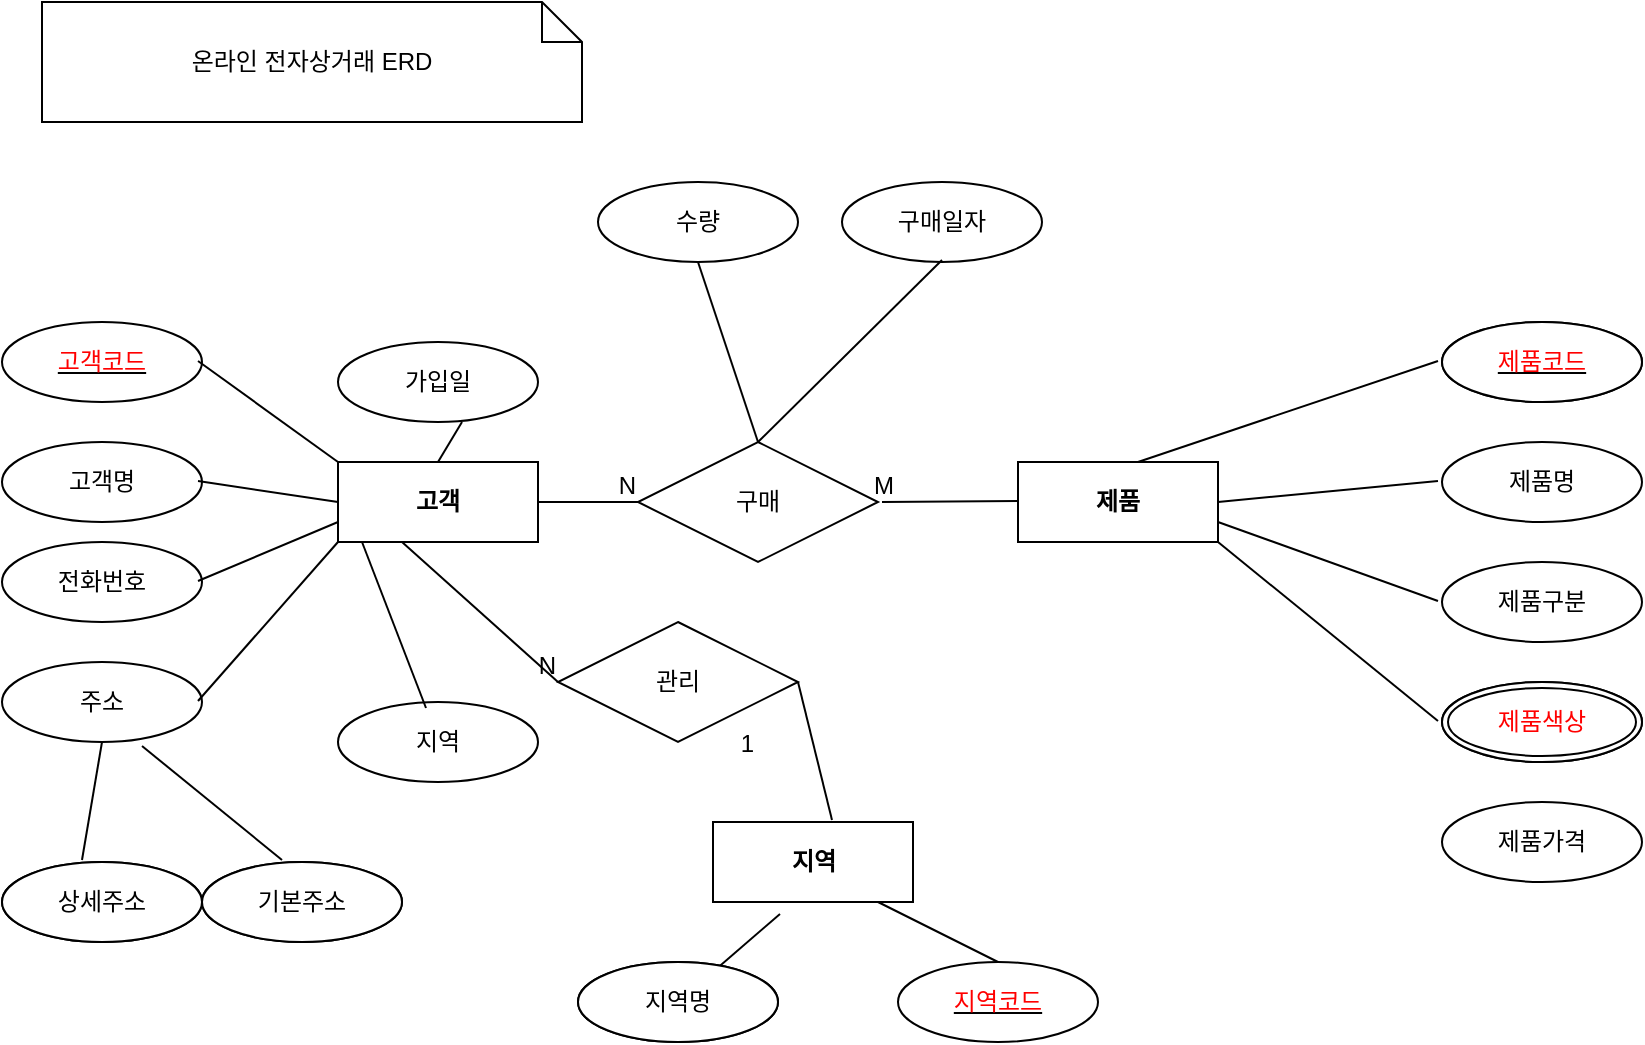 <mxfile version="22.1.15" type="github">
  <diagram name="페이지-1" id="xG3aGmOnRSjGgeYICYWL">
    <mxGraphModel dx="942" dy="1952" grid="1" gridSize="10" guides="1" tooltips="1" connect="1" arrows="1" fold="1" page="1" pageScale="1" pageWidth="827" pageHeight="1169" math="0" shadow="0">
      <root>
        <mxCell id="0" />
        <mxCell id="1" parent="0" />
        <mxCell id="t62t33syxWs0_3AeZaYj-1" value="&lt;font color=&quot;#ff0000&quot;&gt;고객코드&lt;/font&gt;" style="ellipse;whiteSpace=wrap;html=1;align=center;fontStyle=4;" vertex="1" parent="1">
          <mxGeometry width="100" height="40" as="geometry" />
        </mxCell>
        <mxCell id="t62t33syxWs0_3AeZaYj-2" value="&lt;b&gt;지역&lt;/b&gt;" style="whiteSpace=wrap;html=1;align=center;" vertex="1" parent="1">
          <mxGeometry x="355.5" y="250" width="100" height="40" as="geometry" />
        </mxCell>
        <mxCell id="t62t33syxWs0_3AeZaYj-3" value="&lt;b&gt;제품&lt;/b&gt;" style="whiteSpace=wrap;html=1;align=center;" vertex="1" parent="1">
          <mxGeometry x="508" y="70" width="100" height="40" as="geometry" />
        </mxCell>
        <mxCell id="t62t33syxWs0_3AeZaYj-4" value="&lt;b&gt;고객&lt;/b&gt;" style="whiteSpace=wrap;html=1;align=center;" vertex="1" parent="1">
          <mxGeometry x="168" y="70" width="100" height="40" as="geometry" />
        </mxCell>
        <mxCell id="t62t33syxWs0_3AeZaYj-5" value="고객명" style="ellipse;whiteSpace=wrap;html=1;align=center;" vertex="1" parent="1">
          <mxGeometry y="60" width="100" height="40" as="geometry" />
        </mxCell>
        <mxCell id="t62t33syxWs0_3AeZaYj-6" value="전화번호" style="ellipse;whiteSpace=wrap;html=1;align=center;" vertex="1" parent="1">
          <mxGeometry y="110" width="100" height="40" as="geometry" />
        </mxCell>
        <mxCell id="t62t33syxWs0_3AeZaYj-7" value="주소" style="ellipse;whiteSpace=wrap;html=1;align=center;" vertex="1" parent="1">
          <mxGeometry y="170" width="100" height="40" as="geometry" />
        </mxCell>
        <mxCell id="t62t33syxWs0_3AeZaYj-8" value="지역" style="ellipse;whiteSpace=wrap;html=1;align=center;" vertex="1" parent="1">
          <mxGeometry x="168" y="190" width="100" height="40" as="geometry" />
        </mxCell>
        <mxCell id="t62t33syxWs0_3AeZaYj-9" value="가입일" style="ellipse;whiteSpace=wrap;html=1;align=center;" vertex="1" parent="1">
          <mxGeometry x="168" y="10" width="100" height="40" as="geometry" />
        </mxCell>
        <mxCell id="t62t33syxWs0_3AeZaYj-10" value="" style="endArrow=none;html=1;rounded=0;entryX=0;entryY=0;entryDx=0;entryDy=0;" edge="1" parent="1" target="t62t33syxWs0_3AeZaYj-4">
          <mxGeometry relative="1" as="geometry">
            <mxPoint x="98" y="19.5" as="sourcePoint" />
            <mxPoint x="258" y="19.5" as="targetPoint" />
          </mxGeometry>
        </mxCell>
        <mxCell id="t62t33syxWs0_3AeZaYj-12" value="" style="endArrow=none;html=1;rounded=0;entryX=0.12;entryY=1;entryDx=0;entryDy=0;entryPerimeter=0;exitX=0.44;exitY=0.075;exitDx=0;exitDy=0;exitPerimeter=0;" edge="1" parent="1" source="t62t33syxWs0_3AeZaYj-8" target="t62t33syxWs0_3AeZaYj-4">
          <mxGeometry relative="1" as="geometry">
            <mxPoint x="98" y="239.5" as="sourcePoint" />
            <mxPoint x="258" y="239.5" as="targetPoint" />
          </mxGeometry>
        </mxCell>
        <mxCell id="t62t33syxWs0_3AeZaYj-13" value="" style="endArrow=none;html=1;rounded=0;entryX=0;entryY=1;entryDx=0;entryDy=0;" edge="1" parent="1" target="t62t33syxWs0_3AeZaYj-4">
          <mxGeometry relative="1" as="geometry">
            <mxPoint x="98" y="189.5" as="sourcePoint" />
            <mxPoint x="258" y="189.5" as="targetPoint" />
          </mxGeometry>
        </mxCell>
        <mxCell id="t62t33syxWs0_3AeZaYj-14" value="" style="endArrow=none;html=1;rounded=0;entryX=0;entryY=0.75;entryDx=0;entryDy=0;" edge="1" parent="1" target="t62t33syxWs0_3AeZaYj-4">
          <mxGeometry relative="1" as="geometry">
            <mxPoint x="98" y="129.5" as="sourcePoint" />
            <mxPoint x="258" y="129.5" as="targetPoint" />
          </mxGeometry>
        </mxCell>
        <mxCell id="t62t33syxWs0_3AeZaYj-15" value="" style="endArrow=none;html=1;rounded=0;entryX=0;entryY=0.5;entryDx=0;entryDy=0;" edge="1" parent="1" target="t62t33syxWs0_3AeZaYj-4">
          <mxGeometry relative="1" as="geometry">
            <mxPoint x="98" y="79.5" as="sourcePoint" />
            <mxPoint x="258" y="79.5" as="targetPoint" />
          </mxGeometry>
        </mxCell>
        <mxCell id="t62t33syxWs0_3AeZaYj-16" value="제품가격" style="ellipse;whiteSpace=wrap;html=1;align=center;" vertex="1" parent="1">
          <mxGeometry x="720" y="240" width="100" height="40" as="geometry" />
        </mxCell>
        <mxCell id="t62t33syxWs0_3AeZaYj-17" value="제품색상" style="ellipse;whiteSpace=wrap;html=1;align=center;" vertex="1" parent="1">
          <mxGeometry x="720" y="180" width="100" height="40" as="geometry" />
        </mxCell>
        <mxCell id="t62t33syxWs0_3AeZaYj-18" value="제품구분" style="ellipse;whiteSpace=wrap;html=1;align=center;" vertex="1" parent="1">
          <mxGeometry x="720" y="120" width="100" height="40" as="geometry" />
        </mxCell>
        <mxCell id="t62t33syxWs0_3AeZaYj-19" value="제품명" style="ellipse;whiteSpace=wrap;html=1;align=center;" vertex="1" parent="1">
          <mxGeometry x="720" y="60" width="100" height="40" as="geometry" />
        </mxCell>
        <mxCell id="t62t33syxWs0_3AeZaYj-20" value="제품코드&lt;span style=&quot;white-space: pre;&quot;&gt;&#x9;&lt;/span&gt;" style="ellipse;whiteSpace=wrap;html=1;align=center;" vertex="1" parent="1">
          <mxGeometry x="720" width="100" height="40" as="geometry" />
        </mxCell>
        <mxCell id="t62t33syxWs0_3AeZaYj-21" value="&lt;font color=&quot;#ff0000&quot;&gt;제품코드&lt;/font&gt;" style="ellipse;whiteSpace=wrap;html=1;align=center;fontStyle=4;" vertex="1" parent="1">
          <mxGeometry x="720" width="100" height="40" as="geometry" />
        </mxCell>
        <mxCell id="t62t33syxWs0_3AeZaYj-22" value="" style="endArrow=none;html=1;rounded=0;exitX=0.6;exitY=0;exitDx=0;exitDy=0;exitPerimeter=0;" edge="1" parent="1" source="t62t33syxWs0_3AeZaYj-3">
          <mxGeometry relative="1" as="geometry">
            <mxPoint x="558" y="19.5" as="sourcePoint" />
            <mxPoint x="718" y="19.5" as="targetPoint" />
          </mxGeometry>
        </mxCell>
        <mxCell id="t62t33syxWs0_3AeZaYj-24" value="" style="endArrow=none;html=1;rounded=0;exitX=1;exitY=1;exitDx=0;exitDy=0;" edge="1" parent="1" source="t62t33syxWs0_3AeZaYj-3">
          <mxGeometry relative="1" as="geometry">
            <mxPoint x="558" y="199.5" as="sourcePoint" />
            <mxPoint x="718" y="199.5" as="targetPoint" />
          </mxGeometry>
        </mxCell>
        <mxCell id="t62t33syxWs0_3AeZaYj-25" value="" style="endArrow=none;html=1;rounded=0;exitX=1;exitY=0.75;exitDx=0;exitDy=0;" edge="1" parent="1" source="t62t33syxWs0_3AeZaYj-3">
          <mxGeometry relative="1" as="geometry">
            <mxPoint x="558" y="139.5" as="sourcePoint" />
            <mxPoint x="718" y="139.5" as="targetPoint" />
          </mxGeometry>
        </mxCell>
        <mxCell id="t62t33syxWs0_3AeZaYj-26" value="" style="endArrow=none;html=1;rounded=0;exitX=1;exitY=0.5;exitDx=0;exitDy=0;" edge="1" parent="1" source="t62t33syxWs0_3AeZaYj-3">
          <mxGeometry relative="1" as="geometry">
            <mxPoint x="558" y="79.5" as="sourcePoint" />
            <mxPoint x="718" y="79.5" as="targetPoint" />
          </mxGeometry>
        </mxCell>
        <mxCell id="t62t33syxWs0_3AeZaYj-27" value="구매" style="shape=rhombus;perimeter=rhombusPerimeter;whiteSpace=wrap;html=1;align=center;" vertex="1" parent="1">
          <mxGeometry x="318" y="60" width="120" height="60" as="geometry" />
        </mxCell>
        <mxCell id="t62t33syxWs0_3AeZaYj-29" value="지역명" style="ellipse;whiteSpace=wrap;html=1;align=center;fontStyle=4;" vertex="1" parent="1">
          <mxGeometry x="288" y="320" width="100" height="40" as="geometry" />
        </mxCell>
        <mxCell id="t62t33syxWs0_3AeZaYj-30" value="&lt;font color=&quot;#ff0000&quot;&gt;지역코드&lt;/font&gt;" style="ellipse;whiteSpace=wrap;html=1;align=center;fontStyle=4;" vertex="1" parent="1">
          <mxGeometry x="448" y="320" width="100" height="40" as="geometry" />
        </mxCell>
        <mxCell id="t62t33syxWs0_3AeZaYj-31" value="" style="endArrow=none;html=1;rounded=0;entryX=0.335;entryY=1.15;entryDx=0;entryDy=0;entryPerimeter=0;" edge="1" parent="1" source="t62t33syxWs0_3AeZaYj-29" target="t62t33syxWs0_3AeZaYj-2">
          <mxGeometry relative="1" as="geometry">
            <mxPoint x="201.5" y="269.5" as="sourcePoint" />
            <mxPoint x="361.5" y="269.5" as="targetPoint" />
          </mxGeometry>
        </mxCell>
        <mxCell id="t62t33syxWs0_3AeZaYj-32" value="" style="endArrow=none;html=1;rounded=0;entryX=0.5;entryY=0;entryDx=0;entryDy=0;" edge="1" parent="1" target="t62t33syxWs0_3AeZaYj-30">
          <mxGeometry relative="1" as="geometry">
            <mxPoint x="438" y="290" as="sourcePoint" />
            <mxPoint x="463.5" y="338.5" as="targetPoint" />
          </mxGeometry>
        </mxCell>
        <mxCell id="t62t33syxWs0_3AeZaYj-33" value="Attribute" style="ellipse;whiteSpace=wrap;html=1;align=center;fontStyle=4;" vertex="1" parent="1">
          <mxGeometry x="100" y="270" width="100" height="40" as="geometry" />
        </mxCell>
        <mxCell id="t62t33syxWs0_3AeZaYj-34" value="Attribute" style="ellipse;whiteSpace=wrap;html=1;align=center;fontStyle=4;" vertex="1" parent="1">
          <mxGeometry y="270" width="100" height="40" as="geometry" />
        </mxCell>
        <mxCell id="t62t33syxWs0_3AeZaYj-35" value="" style="endArrow=none;html=1;rounded=0;entryX=0.5;entryY=1;entryDx=0;entryDy=0;" edge="1" parent="1" target="t62t33syxWs0_3AeZaYj-7">
          <mxGeometry relative="1" as="geometry">
            <mxPoint x="40" y="269" as="sourcePoint" />
            <mxPoint x="200" y="269" as="targetPoint" />
          </mxGeometry>
        </mxCell>
        <mxCell id="t62t33syxWs0_3AeZaYj-36" value="기본주소" style="ellipse;whiteSpace=wrap;html=1;align=center;" vertex="1" parent="1">
          <mxGeometry x="100" y="270" width="100" height="40" as="geometry" />
        </mxCell>
        <mxCell id="t62t33syxWs0_3AeZaYj-37" value="상세주소" style="ellipse;whiteSpace=wrap;html=1;align=center;" vertex="1" parent="1">
          <mxGeometry y="270" width="100" height="40" as="geometry" />
        </mxCell>
        <mxCell id="t62t33syxWs0_3AeZaYj-38" value="" style="endArrow=none;html=1;rounded=0;entryX=0.7;entryY=1.05;entryDx=0;entryDy=0;entryPerimeter=0;" edge="1" parent="1" target="t62t33syxWs0_3AeZaYj-7">
          <mxGeometry relative="1" as="geometry">
            <mxPoint x="140" y="269" as="sourcePoint" />
            <mxPoint x="300" y="269" as="targetPoint" />
          </mxGeometry>
        </mxCell>
        <mxCell id="t62t33syxWs0_3AeZaYj-39" value="" style="endArrow=none;html=1;rounded=0;exitX=0.5;exitY=0;exitDx=0;exitDy=0;" edge="1" parent="1" source="t62t33syxWs0_3AeZaYj-4">
          <mxGeometry relative="1" as="geometry">
            <mxPoint x="70" y="50" as="sourcePoint" />
            <mxPoint x="230" y="50" as="targetPoint" />
          </mxGeometry>
        </mxCell>
        <mxCell id="t62t33syxWs0_3AeZaYj-44" value="" style="endArrow=none;html=1;rounded=0;entryX=0;entryY=0.5;entryDx=0;entryDy=0;exitX=1;exitY=0.5;exitDx=0;exitDy=0;" edge="1" parent="1" source="t62t33syxWs0_3AeZaYj-4" target="t62t33syxWs0_3AeZaYj-27">
          <mxGeometry relative="1" as="geometry">
            <mxPoint x="247.5" y="70" as="sourcePoint" />
            <mxPoint x="355.5" y="70" as="targetPoint" />
          </mxGeometry>
        </mxCell>
        <mxCell id="t62t33syxWs0_3AeZaYj-45" value="N" style="resizable=0;html=1;whiteSpace=wrap;align=right;verticalAlign=bottom;" connectable="0" vertex="1" parent="t62t33syxWs0_3AeZaYj-44">
          <mxGeometry x="1" relative="1" as="geometry" />
        </mxCell>
        <mxCell id="t62t33syxWs0_3AeZaYj-46" value="" style="endArrow=none;html=1;rounded=0;" edge="1" parent="1">
          <mxGeometry relative="1" as="geometry">
            <mxPoint x="440" y="90" as="sourcePoint" />
            <mxPoint x="508" y="89.5" as="targetPoint" />
          </mxGeometry>
        </mxCell>
        <mxCell id="t62t33syxWs0_3AeZaYj-47" value="M" style="resizable=0;html=1;whiteSpace=wrap;align=right;verticalAlign=bottom;direction=west;" connectable="0" vertex="1" parent="t62t33syxWs0_3AeZaYj-46">
          <mxGeometry x="1" relative="1" as="geometry">
            <mxPoint x="-60" y="1" as="offset" />
          </mxGeometry>
        </mxCell>
        <mxCell id="t62t33syxWs0_3AeZaYj-48" value="&lt;font color=&quot;#ff0000&quot;&gt;제품색상&lt;/font&gt;" style="ellipse;shape=doubleEllipse;margin=3;whiteSpace=wrap;html=1;align=center;" vertex="1" parent="1">
          <mxGeometry x="720" y="180" width="100" height="40" as="geometry" />
        </mxCell>
        <mxCell id="t62t33syxWs0_3AeZaYj-49" value="관리" style="shape=rhombus;perimeter=rhombusPerimeter;whiteSpace=wrap;html=1;align=center;" vertex="1" parent="1">
          <mxGeometry x="278" y="150" width="120" height="60" as="geometry" />
        </mxCell>
        <mxCell id="t62t33syxWs0_3AeZaYj-50" value="" style="endArrow=none;html=1;rounded=0;entryX=0;entryY=0.5;entryDx=0;entryDy=0;" edge="1" parent="1" target="t62t33syxWs0_3AeZaYj-49">
          <mxGeometry relative="1" as="geometry">
            <mxPoint x="200" y="110" as="sourcePoint" />
            <mxPoint x="360" y="110" as="targetPoint" />
          </mxGeometry>
        </mxCell>
        <mxCell id="t62t33syxWs0_3AeZaYj-51" value="N" style="resizable=0;html=1;whiteSpace=wrap;align=right;verticalAlign=bottom;" connectable="0" vertex="1" parent="t62t33syxWs0_3AeZaYj-50">
          <mxGeometry x="1" relative="1" as="geometry" />
        </mxCell>
        <mxCell id="t62t33syxWs0_3AeZaYj-52" value="" style="endArrow=none;html=1;rounded=0;entryX=0.595;entryY=-0.025;entryDx=0;entryDy=0;entryPerimeter=0;exitX=1;exitY=0.5;exitDx=0;exitDy=0;" edge="1" parent="1" source="t62t33syxWs0_3AeZaYj-49" target="t62t33syxWs0_3AeZaYj-2">
          <mxGeometry relative="1" as="geometry">
            <mxPoint x="355.5" y="202" as="sourcePoint" />
            <mxPoint x="515.5" y="202" as="targetPoint" />
          </mxGeometry>
        </mxCell>
        <mxCell id="t62t33syxWs0_3AeZaYj-53" value="1" style="resizable=0;html=1;whiteSpace=wrap;align=right;verticalAlign=bottom;" connectable="0" vertex="1" parent="t62t33syxWs0_3AeZaYj-52">
          <mxGeometry x="1" relative="1" as="geometry">
            <mxPoint x="-37" y="-29" as="offset" />
          </mxGeometry>
        </mxCell>
        <mxCell id="t62t33syxWs0_3AeZaYj-55" value="구매일자" style="ellipse;whiteSpace=wrap;html=1;align=center;" vertex="1" parent="1">
          <mxGeometry x="420" y="-70" width="100" height="40" as="geometry" />
        </mxCell>
        <mxCell id="t62t33syxWs0_3AeZaYj-56" value="수량" style="ellipse;whiteSpace=wrap;html=1;align=center;" vertex="1" parent="1">
          <mxGeometry x="298" y="-70" width="100" height="40" as="geometry" />
        </mxCell>
        <mxCell id="t62t33syxWs0_3AeZaYj-57" value="" style="endArrow=none;html=1;rounded=0;entryX=0.5;entryY=0;entryDx=0;entryDy=0;" edge="1" parent="1" target="t62t33syxWs0_3AeZaYj-27">
          <mxGeometry relative="1" as="geometry">
            <mxPoint x="348" y="-30" as="sourcePoint" />
            <mxPoint x="508" y="-30" as="targetPoint" />
          </mxGeometry>
        </mxCell>
        <mxCell id="t62t33syxWs0_3AeZaYj-58" value="" style="endArrow=none;html=1;rounded=0;exitX=0.5;exitY=0;exitDx=0;exitDy=0;" edge="1" parent="1" source="t62t33syxWs0_3AeZaYj-27">
          <mxGeometry relative="1" as="geometry">
            <mxPoint x="310" y="-31" as="sourcePoint" />
            <mxPoint x="470" y="-31" as="targetPoint" />
          </mxGeometry>
        </mxCell>
        <mxCell id="t62t33syxWs0_3AeZaYj-59" value="지역명" style="ellipse;whiteSpace=wrap;html=1;align=center;" vertex="1" parent="1">
          <mxGeometry x="288" y="320" width="100" height="40" as="geometry" />
        </mxCell>
        <mxCell id="t62t33syxWs0_3AeZaYj-60" value="온라인 전자상거래 ERD" style="shape=note;size=20;whiteSpace=wrap;html=1;" vertex="1" parent="1">
          <mxGeometry x="20" y="-160" width="270" height="60" as="geometry" />
        </mxCell>
      </root>
    </mxGraphModel>
  </diagram>
</mxfile>
